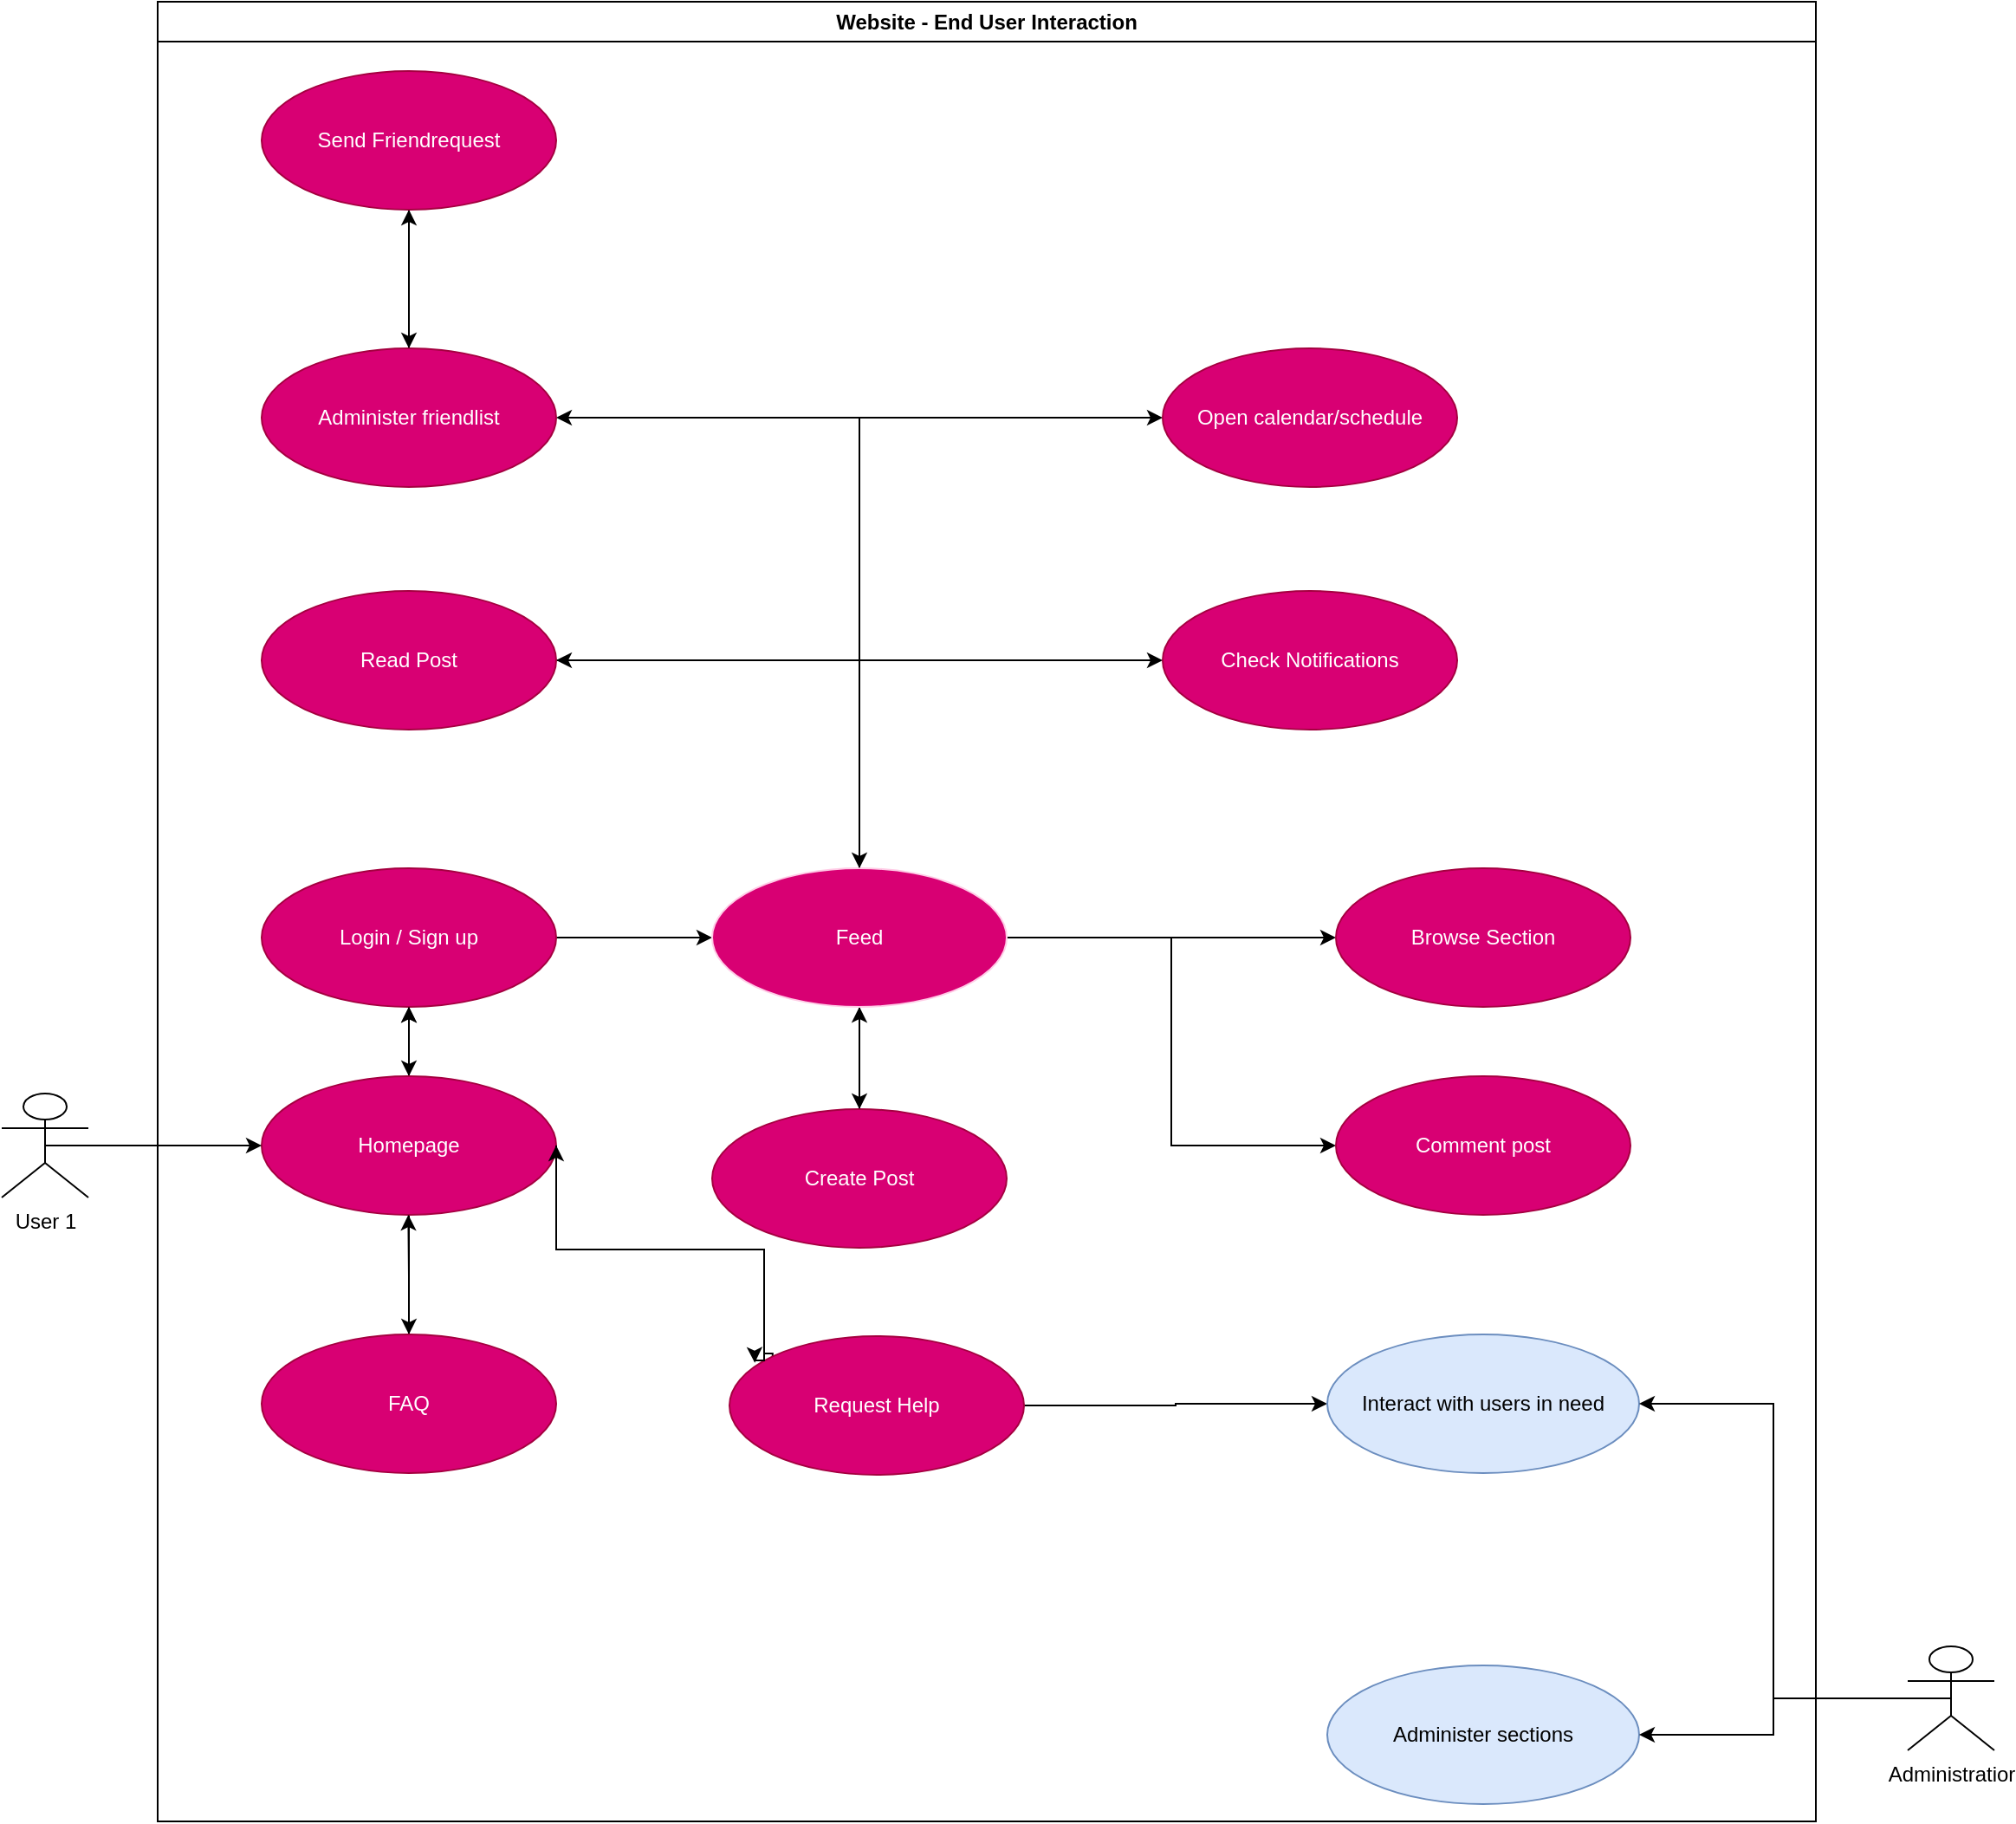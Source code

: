 <mxfile version="22.0.6" type="github">
  <diagram name="Page-1" id="e7e014a7-5840-1c2e-5031-d8a46d1fe8dd">
    <mxGraphModel dx="1909" dy="1790" grid="1" gridSize="10" guides="1" tooltips="1" connect="1" arrows="1" fold="1" page="1" pageScale="1" pageWidth="1169" pageHeight="826" background="none" math="0" shadow="0">
      <root>
        <mxCell id="0" />
        <mxCell id="1" parent="0" />
        <mxCell id="2" value="Website - End User Interaction" style="swimlane;whiteSpace=wrap;movable=1;resizable=1;rotatable=1;deletable=1;editable=1;locked=0;connectable=1;" parent="1" vertex="1">
          <mxGeometry x="290" y="-480" width="957" height="1050" as="geometry" />
        </mxCell>
        <mxCell id="wyG0Mp5H0PBrzHiHYPUD-58" style="edgeStyle=orthogonalEdgeStyle;rounded=0;orthogonalLoop=1;jettySize=auto;html=1;exitX=0.5;exitY=1;exitDx=0;exitDy=0;entryX=0.5;entryY=0;entryDx=0;entryDy=0;" parent="2" source="wyG0Mp5H0PBrzHiHYPUD-42" target="wyG0Mp5H0PBrzHiHYPUD-43" edge="1">
          <mxGeometry relative="1" as="geometry" />
        </mxCell>
        <mxCell id="wyG0Mp5H0PBrzHiHYPUD-63" style="edgeStyle=orthogonalEdgeStyle;rounded=0;orthogonalLoop=1;jettySize=auto;html=1;exitX=1;exitY=0.5;exitDx=0;exitDy=0;entryX=0;entryY=0.5;entryDx=0;entryDy=0;" parent="2" source="wyG0Mp5H0PBrzHiHYPUD-42" target="wyG0Mp5H0PBrzHiHYPUD-62" edge="1">
          <mxGeometry relative="1" as="geometry" />
        </mxCell>
        <mxCell id="wyG0Mp5H0PBrzHiHYPUD-42" value="Login / Sign up" style="ellipse;whiteSpace=wrap;html=1;fillColor=#d80073;fontColor=#ffffff;strokeColor=#A50040;movable=1;resizable=1;rotatable=1;deletable=1;editable=1;locked=0;connectable=1;" parent="2" vertex="1">
          <mxGeometry x="60" y="500" width="170" height="80" as="geometry" />
        </mxCell>
        <mxCell id="wyG0Mp5H0PBrzHiHYPUD-48" style="edgeStyle=orthogonalEdgeStyle;rounded=0;orthogonalLoop=1;jettySize=auto;html=1;exitX=0.5;exitY=0;exitDx=0;exitDy=0;entryX=0.5;entryY=1;entryDx=0;entryDy=0;" parent="2" source="wyG0Mp5H0PBrzHiHYPUD-43" target="wyG0Mp5H0PBrzHiHYPUD-42" edge="1">
          <mxGeometry relative="1" as="geometry" />
        </mxCell>
        <mxCell id="wyG0Mp5H0PBrzHiHYPUD-57" value="" style="edgeStyle=orthogonalEdgeStyle;rounded=0;orthogonalLoop=1;jettySize=auto;html=1;" parent="2" source="wyG0Mp5H0PBrzHiHYPUD-43" target="wyG0Mp5H0PBrzHiHYPUD-42" edge="1">
          <mxGeometry relative="1" as="geometry">
            <Array as="points">
              <mxPoint x="145" y="620" />
              <mxPoint x="145" y="620" />
            </Array>
          </mxGeometry>
        </mxCell>
        <mxCell id="wyG0Mp5H0PBrzHiHYPUD-75" style="edgeStyle=orthogonalEdgeStyle;rounded=0;orthogonalLoop=1;jettySize=auto;html=1;exitX=0.5;exitY=1;exitDx=0;exitDy=0;" parent="2" source="wyG0Mp5H0PBrzHiHYPUD-43" target="wyG0Mp5H0PBrzHiHYPUD-72" edge="1">
          <mxGeometry relative="1" as="geometry" />
        </mxCell>
        <mxCell id="wyG0Mp5H0PBrzHiHYPUD-43" value="Homepage" style="ellipse;whiteSpace=wrap;html=1;fillColor=#d80073;fontColor=#ffffff;strokeColor=#A50040;movable=1;resizable=1;rotatable=1;deletable=1;editable=1;locked=0;connectable=1;" parent="2" vertex="1">
          <mxGeometry x="60" y="620" width="170" height="80" as="geometry" />
        </mxCell>
        <mxCell id="m8XRUMfYv6m4-PTh2tOv-3" style="edgeStyle=orthogonalEdgeStyle;rounded=0;orthogonalLoop=1;jettySize=auto;html=1;exitX=0.5;exitY=0;exitDx=0;exitDy=0;entryX=0.5;entryY=1;entryDx=0;entryDy=0;" edge="1" parent="2" source="wyG0Mp5H0PBrzHiHYPUD-60" target="wyG0Mp5H0PBrzHiHYPUD-62">
          <mxGeometry relative="1" as="geometry" />
        </mxCell>
        <mxCell id="wyG0Mp5H0PBrzHiHYPUD-60" value="Create Post" style="ellipse;whiteSpace=wrap;html=1;fillColor=#d80073;fontColor=#ffffff;strokeColor=#A50040;movable=1;resizable=1;rotatable=1;deletable=1;editable=1;locked=0;connectable=1;" parent="2" vertex="1">
          <mxGeometry x="320" y="639" width="170" height="80" as="geometry" />
        </mxCell>
        <mxCell id="wyG0Mp5H0PBrzHiHYPUD-64" style="edgeStyle=orthogonalEdgeStyle;rounded=0;orthogonalLoop=1;jettySize=auto;html=1;exitX=0.5;exitY=1;exitDx=0;exitDy=0;entryX=0.5;entryY=0;entryDx=0;entryDy=0;" parent="2" source="wyG0Mp5H0PBrzHiHYPUD-62" target="wyG0Mp5H0PBrzHiHYPUD-60" edge="1">
          <mxGeometry relative="1" as="geometry" />
        </mxCell>
        <mxCell id="wyG0Mp5H0PBrzHiHYPUD-66" style="edgeStyle=orthogonalEdgeStyle;rounded=0;orthogonalLoop=1;jettySize=auto;html=1;exitX=1;exitY=0.5;exitDx=0;exitDy=0;entryX=0;entryY=0.5;entryDx=0;entryDy=0;" parent="2" source="wyG0Mp5H0PBrzHiHYPUD-62" target="wyG0Mp5H0PBrzHiHYPUD-65" edge="1">
          <mxGeometry relative="1" as="geometry" />
        </mxCell>
        <mxCell id="wyG0Mp5H0PBrzHiHYPUD-74" style="edgeStyle=orthogonalEdgeStyle;rounded=0;orthogonalLoop=1;jettySize=auto;html=1;exitX=1;exitY=0.5;exitDx=0;exitDy=0;entryX=0;entryY=0.5;entryDx=0;entryDy=0;" parent="2" source="wyG0Mp5H0PBrzHiHYPUD-62" target="wyG0Mp5H0PBrzHiHYPUD-69" edge="1">
          <mxGeometry relative="1" as="geometry" />
        </mxCell>
        <mxCell id="m8XRUMfYv6m4-PTh2tOv-7" style="edgeStyle=orthogonalEdgeStyle;rounded=0;orthogonalLoop=1;jettySize=auto;html=1;exitX=0.5;exitY=0;exitDx=0;exitDy=0;entryX=1;entryY=0.5;entryDx=0;entryDy=0;" edge="1" parent="2" source="wyG0Mp5H0PBrzHiHYPUD-62" target="m8XRUMfYv6m4-PTh2tOv-2">
          <mxGeometry relative="1" as="geometry" />
        </mxCell>
        <mxCell id="m8XRUMfYv6m4-PTh2tOv-9" style="edgeStyle=orthogonalEdgeStyle;rounded=0;orthogonalLoop=1;jettySize=auto;html=1;exitX=0.5;exitY=0;exitDx=0;exitDy=0;entryX=0;entryY=0.5;entryDx=0;entryDy=0;" edge="1" parent="2" source="wyG0Mp5H0PBrzHiHYPUD-62" target="m8XRUMfYv6m4-PTh2tOv-8">
          <mxGeometry relative="1" as="geometry" />
        </mxCell>
        <mxCell id="m8XRUMfYv6m4-PTh2tOv-12" style="edgeStyle=orthogonalEdgeStyle;rounded=0;orthogonalLoop=1;jettySize=auto;html=1;exitX=0.5;exitY=0;exitDx=0;exitDy=0;entryX=1;entryY=0.5;entryDx=0;entryDy=0;" edge="1" parent="2" source="wyG0Mp5H0PBrzHiHYPUD-62" target="m8XRUMfYv6m4-PTh2tOv-11">
          <mxGeometry relative="1" as="geometry" />
        </mxCell>
        <mxCell id="m8XRUMfYv6m4-PTh2tOv-20" style="edgeStyle=orthogonalEdgeStyle;rounded=0;orthogonalLoop=1;jettySize=auto;html=1;exitX=0.5;exitY=0;exitDx=0;exitDy=0;entryX=0;entryY=0.5;entryDx=0;entryDy=0;" edge="1" parent="2" source="wyG0Mp5H0PBrzHiHYPUD-62" target="m8XRUMfYv6m4-PTh2tOv-13">
          <mxGeometry relative="1" as="geometry" />
        </mxCell>
        <mxCell id="wyG0Mp5H0PBrzHiHYPUD-62" value="Feed" style="ellipse;whiteSpace=wrap;html=1;fillColor=#d80073;strokeColor=#FFCCE6;movable=1;resizable=1;rotatable=1;deletable=1;editable=1;locked=0;connectable=1;fontColor=#ffffff;" parent="2" vertex="1">
          <mxGeometry x="320" y="500" width="170" height="80" as="geometry" />
        </mxCell>
        <mxCell id="wyG0Mp5H0PBrzHiHYPUD-65" value="Comment post" style="ellipse;whiteSpace=wrap;html=1;fillColor=#d80073;fontColor=#ffffff;strokeColor=#A50040;movable=1;resizable=1;rotatable=1;deletable=1;editable=1;locked=0;connectable=1;" parent="2" vertex="1">
          <mxGeometry x="680" y="620" width="170" height="80" as="geometry" />
        </mxCell>
        <mxCell id="wyG0Mp5H0PBrzHiHYPUD-69" value="Browse Section" style="ellipse;whiteSpace=wrap;html=1;fillColor=#d80073;fontColor=#ffffff;strokeColor=#A50040;movable=1;resizable=1;rotatable=1;deletable=1;editable=1;locked=0;connectable=1;" parent="2" vertex="1">
          <mxGeometry x="680" y="500" width="170" height="80" as="geometry" />
        </mxCell>
        <mxCell id="wyG0Mp5H0PBrzHiHYPUD-71" style="edgeStyle=orthogonalEdgeStyle;rounded=0;orthogonalLoop=1;jettySize=auto;html=1;exitX=0.5;exitY=1;exitDx=0;exitDy=0;" parent="2" source="wyG0Mp5H0PBrzHiHYPUD-43" target="wyG0Mp5H0PBrzHiHYPUD-43" edge="1">
          <mxGeometry relative="1" as="geometry" />
        </mxCell>
        <mxCell id="cQX6xUzbK8IMXvxnRTmu-14" style="edgeStyle=orthogonalEdgeStyle;rounded=0;orthogonalLoop=1;jettySize=auto;html=1;exitX=0.5;exitY=0;exitDx=0;exitDy=0;" parent="2" source="wyG0Mp5H0PBrzHiHYPUD-72" edge="1">
          <mxGeometry relative="1" as="geometry">
            <mxPoint x="144.667" y="700" as="targetPoint" />
          </mxGeometry>
        </mxCell>
        <mxCell id="wyG0Mp5H0PBrzHiHYPUD-72" value="FAQ" style="ellipse;whiteSpace=wrap;html=1;fillColor=#d80073;fontColor=#ffffff;strokeColor=#A50040;movable=1;resizable=1;rotatable=1;deletable=1;editable=1;locked=0;connectable=1;" parent="2" vertex="1">
          <mxGeometry x="60" y="769" width="170" height="80" as="geometry" />
        </mxCell>
        <mxCell id="cQX6xUzbK8IMXvxnRTmu-16" style="edgeStyle=orthogonalEdgeStyle;rounded=0;orthogonalLoop=1;jettySize=auto;html=1;exitX=0;exitY=0;exitDx=0;exitDy=0;entryX=1;entryY=0.5;entryDx=0;entryDy=0;" parent="2" source="wyG0Mp5H0PBrzHiHYPUD-76" target="wyG0Mp5H0PBrzHiHYPUD-43" edge="1">
          <mxGeometry relative="1" as="geometry">
            <Array as="points">
              <mxPoint x="350" y="780" />
              <mxPoint x="350" y="720" />
              <mxPoint x="230" y="720" />
            </Array>
          </mxGeometry>
        </mxCell>
        <mxCell id="cQX6xUzbK8IMXvxnRTmu-20" style="edgeStyle=orthogonalEdgeStyle;rounded=0;orthogonalLoop=1;jettySize=auto;html=1;exitX=1;exitY=0.5;exitDx=0;exitDy=0;entryX=0;entryY=0.5;entryDx=0;entryDy=0;" parent="2" source="wyG0Mp5H0PBrzHiHYPUD-76" target="cQX6xUzbK8IMXvxnRTmu-17" edge="1">
          <mxGeometry relative="1" as="geometry" />
        </mxCell>
        <mxCell id="wyG0Mp5H0PBrzHiHYPUD-76" value="Request Help" style="ellipse;whiteSpace=wrap;html=1;fillColor=#d80073;fontColor=#ffffff;strokeColor=#A50040;movable=1;resizable=1;rotatable=1;deletable=1;editable=1;locked=0;connectable=1;" parent="2" vertex="1">
          <mxGeometry x="330" y="770" width="170" height="80" as="geometry" />
        </mxCell>
        <mxCell id="cQX6xUzbK8IMXvxnRTmu-12" style="edgeStyle=orthogonalEdgeStyle;rounded=0;orthogonalLoop=1;jettySize=auto;html=1;exitX=1;exitY=0.5;exitDx=0;exitDy=0;entryX=0.086;entryY=0.192;entryDx=0;entryDy=0;entryPerimeter=0;" parent="2" source="wyG0Mp5H0PBrzHiHYPUD-43" target="wyG0Mp5H0PBrzHiHYPUD-76" edge="1">
          <mxGeometry relative="1" as="geometry">
            <Array as="points">
              <mxPoint x="230" y="720" />
              <mxPoint x="350" y="720" />
              <mxPoint x="350" y="784" />
            </Array>
          </mxGeometry>
        </mxCell>
        <mxCell id="cQX6xUzbK8IMXvxnRTmu-17" value="Interact with users in need" style="ellipse;whiteSpace=wrap;html=1;fillColor=#dae8fc;strokeColor=#6c8ebf;movable=1;resizable=1;rotatable=1;deletable=1;editable=1;locked=0;connectable=1;" parent="2" vertex="1">
          <mxGeometry x="675" y="769" width="180" height="80" as="geometry" />
        </mxCell>
        <mxCell id="cQX6xUzbK8IMXvxnRTmu-21" value="Administer sections" style="ellipse;whiteSpace=wrap;html=1;fillColor=#dae8fc;strokeColor=#6c8ebf;movable=1;resizable=1;rotatable=1;deletable=1;editable=1;locked=0;connectable=1;" parent="2" vertex="1">
          <mxGeometry x="675" y="960" width="180" height="80" as="geometry" />
        </mxCell>
        <mxCell id="m8XRUMfYv6m4-PTh2tOv-6" style="edgeStyle=orthogonalEdgeStyle;rounded=0;orthogonalLoop=1;jettySize=auto;html=1;exitX=1;exitY=0.5;exitDx=0;exitDy=0;" edge="1" parent="2" source="m8XRUMfYv6m4-PTh2tOv-2" target="wyG0Mp5H0PBrzHiHYPUD-62">
          <mxGeometry relative="1" as="geometry" />
        </mxCell>
        <mxCell id="m8XRUMfYv6m4-PTh2tOv-2" value="Read Post" style="ellipse;whiteSpace=wrap;html=1;fillColor=#d80073;fontColor=#ffffff;strokeColor=#A50040;movable=1;resizable=1;rotatable=1;deletable=1;editable=1;locked=0;connectable=1;" vertex="1" parent="2">
          <mxGeometry x="60" y="340" width="170" height="80" as="geometry" />
        </mxCell>
        <mxCell id="m8XRUMfYv6m4-PTh2tOv-8" value="Check Notifications" style="ellipse;whiteSpace=wrap;html=1;fillColor=#d80073;fontColor=#ffffff;strokeColor=#A50040;movable=1;resizable=1;rotatable=1;deletable=1;editable=1;locked=0;connectable=1;" vertex="1" parent="2">
          <mxGeometry x="580" y="340" width="170" height="80" as="geometry" />
        </mxCell>
        <mxCell id="m8XRUMfYv6m4-PTh2tOv-16" style="edgeStyle=orthogonalEdgeStyle;rounded=0;orthogonalLoop=1;jettySize=auto;html=1;exitX=0.5;exitY=0;exitDx=0;exitDy=0;entryX=0.5;entryY=1;entryDx=0;entryDy=0;" edge="1" parent="2" source="m8XRUMfYv6m4-PTh2tOv-11" target="m8XRUMfYv6m4-PTh2tOv-15">
          <mxGeometry relative="1" as="geometry" />
        </mxCell>
        <mxCell id="m8XRUMfYv6m4-PTh2tOv-11" value="Administer friendlist" style="ellipse;whiteSpace=wrap;html=1;fillColor=#d80073;fontColor=#ffffff;strokeColor=#A50040;movable=1;resizable=1;rotatable=1;deletable=1;editable=1;locked=0;connectable=1;" vertex="1" parent="2">
          <mxGeometry x="60" y="200" width="170" height="80" as="geometry" />
        </mxCell>
        <mxCell id="m8XRUMfYv6m4-PTh2tOv-13" value="Open calendar/schedule" style="ellipse;whiteSpace=wrap;html=1;fillColor=#d80073;fontColor=#ffffff;strokeColor=#A50040;movable=1;resizable=1;rotatable=1;deletable=1;editable=1;locked=0;connectable=1;" vertex="1" parent="2">
          <mxGeometry x="580" y="200" width="170" height="80" as="geometry" />
        </mxCell>
        <mxCell id="m8XRUMfYv6m4-PTh2tOv-18" style="edgeStyle=orthogonalEdgeStyle;rounded=0;orthogonalLoop=1;jettySize=auto;html=1;exitX=0.5;exitY=1;exitDx=0;exitDy=0;entryX=0.5;entryY=0;entryDx=0;entryDy=0;" edge="1" parent="2" source="m8XRUMfYv6m4-PTh2tOv-15" target="m8XRUMfYv6m4-PTh2tOv-11">
          <mxGeometry relative="1" as="geometry" />
        </mxCell>
        <mxCell id="m8XRUMfYv6m4-PTh2tOv-15" value="&lt;div&gt;Send Friendrequest&lt;/div&gt;" style="ellipse;whiteSpace=wrap;html=1;fillColor=#d80073;fontColor=#ffffff;strokeColor=#A50040;movable=1;resizable=1;rotatable=1;deletable=1;editable=1;locked=0;connectable=1;" vertex="1" parent="2">
          <mxGeometry x="60" y="40" width="170" height="80" as="geometry" />
        </mxCell>
        <mxCell id="wyG0Mp5H0PBrzHiHYPUD-55" style="edgeStyle=orthogonalEdgeStyle;rounded=0;orthogonalLoop=1;jettySize=auto;html=1;exitX=0.5;exitY=0.5;exitDx=0;exitDy=0;exitPerimeter=0;entryX=0;entryY=0.5;entryDx=0;entryDy=0;" parent="1" source="wyG0Mp5H0PBrzHiHYPUD-41" target="wyG0Mp5H0PBrzHiHYPUD-43" edge="1">
          <mxGeometry relative="1" as="geometry" />
        </mxCell>
        <mxCell id="wyG0Mp5H0PBrzHiHYPUD-41" value="User 1" style="shape=umlActor;verticalLabelPosition=bottom;verticalAlign=top;html=1;outlineConnect=0;" parent="1" vertex="1">
          <mxGeometry x="200" y="150" width="50" height="60" as="geometry" />
        </mxCell>
        <mxCell id="cQX6xUzbK8IMXvxnRTmu-19" style="edgeStyle=orthogonalEdgeStyle;rounded=0;orthogonalLoop=1;jettySize=auto;html=1;exitX=0.5;exitY=0.5;exitDx=0;exitDy=0;exitPerimeter=0;entryX=1;entryY=0.5;entryDx=0;entryDy=0;" parent="1" source="cQX6xUzbK8IMXvxnRTmu-18" target="cQX6xUzbK8IMXvxnRTmu-17" edge="1">
          <mxGeometry relative="1" as="geometry" />
        </mxCell>
        <mxCell id="cQX6xUzbK8IMXvxnRTmu-22" style="edgeStyle=orthogonalEdgeStyle;rounded=0;orthogonalLoop=1;jettySize=auto;html=1;exitX=0.5;exitY=0.5;exitDx=0;exitDy=0;exitPerimeter=0;entryX=1;entryY=0.5;entryDx=0;entryDy=0;" parent="1" source="cQX6xUzbK8IMXvxnRTmu-18" target="cQX6xUzbK8IMXvxnRTmu-21" edge="1">
          <mxGeometry relative="1" as="geometry" />
        </mxCell>
        <mxCell id="cQX6xUzbK8IMXvxnRTmu-18" value="Administratior" style="shape=umlActor;verticalLabelPosition=bottom;verticalAlign=top;html=1;outlineConnect=0;" parent="1" vertex="1">
          <mxGeometry x="1300" y="469" width="50" height="60" as="geometry" />
        </mxCell>
      </root>
    </mxGraphModel>
  </diagram>
</mxfile>
